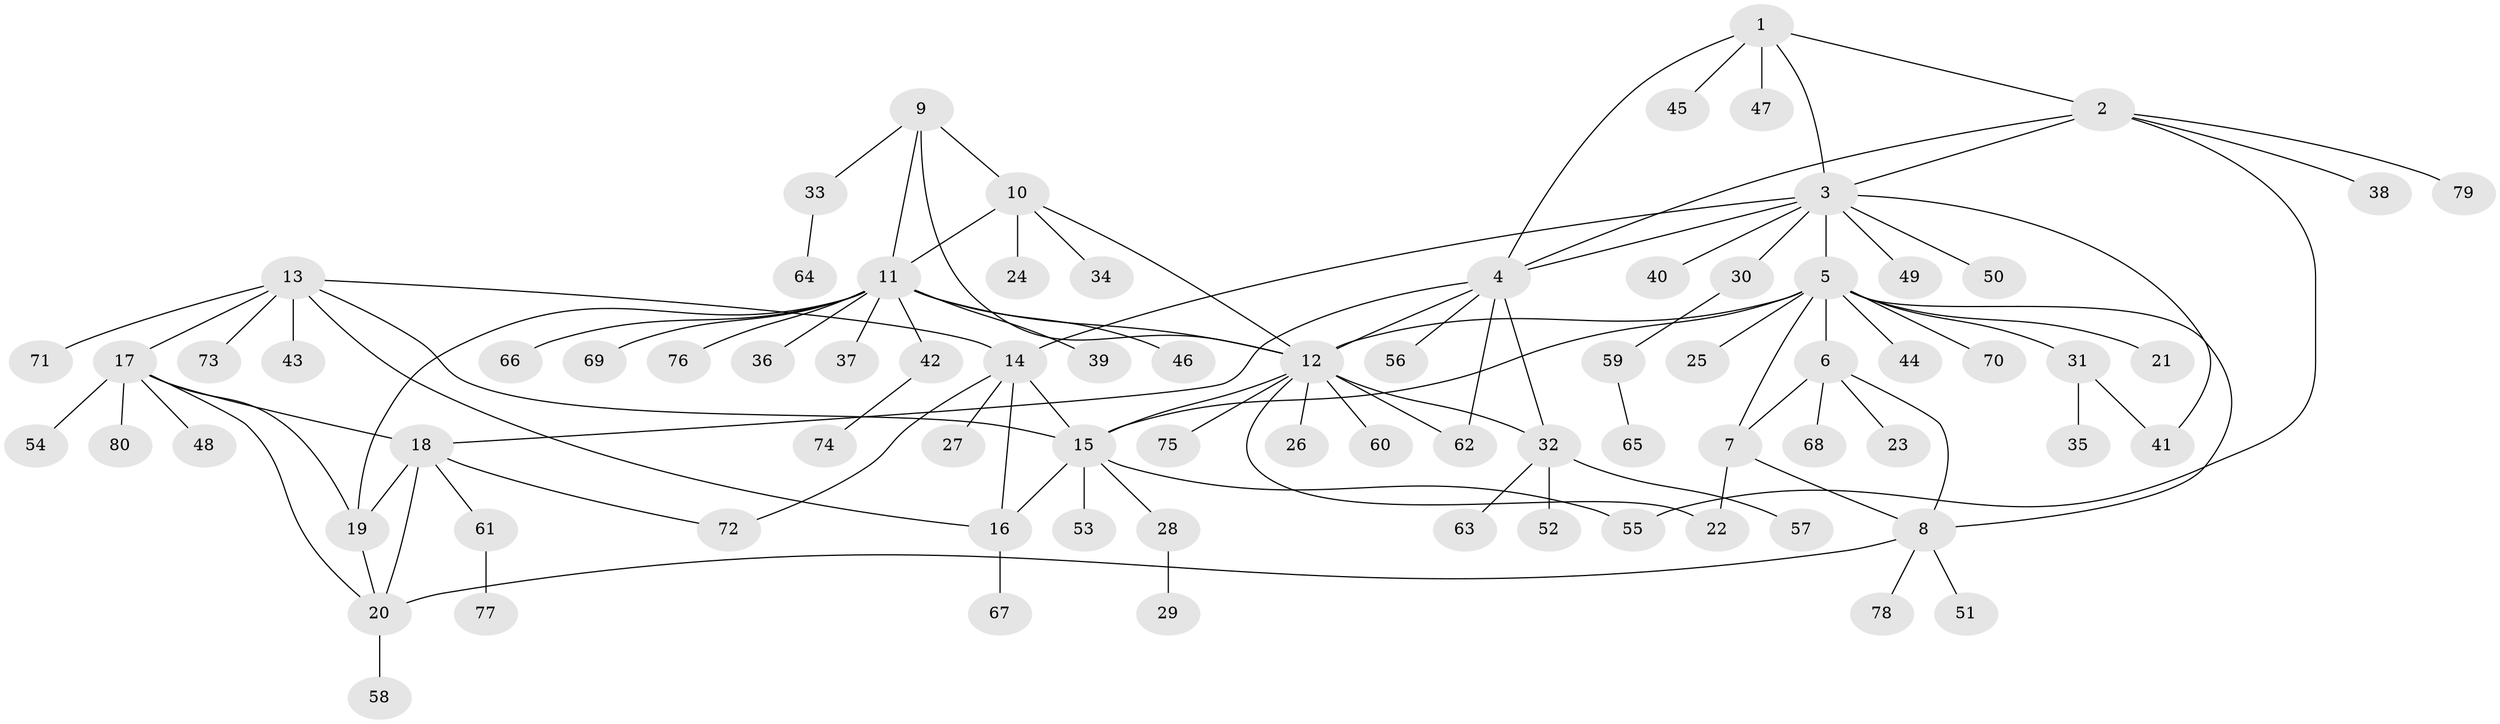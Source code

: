 // coarse degree distribution, {4: 0.016666666666666666, 5: 0.05, 10: 0.03333333333333333, 12: 0.03333333333333333, 3: 0.08333333333333333, 14: 0.016666666666666666, 6: 0.03333333333333333, 1: 0.6666666666666666, 2: 0.06666666666666667}
// Generated by graph-tools (version 1.1) at 2025/24/03/03/25 07:24:11]
// undirected, 80 vertices, 106 edges
graph export_dot {
graph [start="1"]
  node [color=gray90,style=filled];
  1;
  2;
  3;
  4;
  5;
  6;
  7;
  8;
  9;
  10;
  11;
  12;
  13;
  14;
  15;
  16;
  17;
  18;
  19;
  20;
  21;
  22;
  23;
  24;
  25;
  26;
  27;
  28;
  29;
  30;
  31;
  32;
  33;
  34;
  35;
  36;
  37;
  38;
  39;
  40;
  41;
  42;
  43;
  44;
  45;
  46;
  47;
  48;
  49;
  50;
  51;
  52;
  53;
  54;
  55;
  56;
  57;
  58;
  59;
  60;
  61;
  62;
  63;
  64;
  65;
  66;
  67;
  68;
  69;
  70;
  71;
  72;
  73;
  74;
  75;
  76;
  77;
  78;
  79;
  80;
  1 -- 2;
  1 -- 3;
  1 -- 4;
  1 -- 45;
  1 -- 47;
  2 -- 3;
  2 -- 4;
  2 -- 38;
  2 -- 55;
  2 -- 79;
  3 -- 4;
  3 -- 5;
  3 -- 14;
  3 -- 30;
  3 -- 40;
  3 -- 41;
  3 -- 49;
  3 -- 50;
  4 -- 12;
  4 -- 18;
  4 -- 32;
  4 -- 56;
  4 -- 62;
  5 -- 6;
  5 -- 7;
  5 -- 8;
  5 -- 12;
  5 -- 15;
  5 -- 21;
  5 -- 25;
  5 -- 31;
  5 -- 44;
  5 -- 70;
  6 -- 7;
  6 -- 8;
  6 -- 23;
  6 -- 68;
  7 -- 8;
  7 -- 22;
  8 -- 20;
  8 -- 51;
  8 -- 78;
  9 -- 10;
  9 -- 11;
  9 -- 12;
  9 -- 33;
  10 -- 11;
  10 -- 12;
  10 -- 24;
  10 -- 34;
  11 -- 12;
  11 -- 19;
  11 -- 36;
  11 -- 37;
  11 -- 39;
  11 -- 42;
  11 -- 46;
  11 -- 66;
  11 -- 69;
  11 -- 76;
  12 -- 15;
  12 -- 22;
  12 -- 26;
  12 -- 32;
  12 -- 60;
  12 -- 62;
  12 -- 75;
  13 -- 14;
  13 -- 15;
  13 -- 16;
  13 -- 17;
  13 -- 43;
  13 -- 71;
  13 -- 73;
  14 -- 15;
  14 -- 16;
  14 -- 27;
  14 -- 72;
  15 -- 16;
  15 -- 28;
  15 -- 53;
  15 -- 55;
  16 -- 67;
  17 -- 18;
  17 -- 19;
  17 -- 20;
  17 -- 48;
  17 -- 54;
  17 -- 80;
  18 -- 19;
  18 -- 20;
  18 -- 61;
  18 -- 72;
  19 -- 20;
  20 -- 58;
  28 -- 29;
  30 -- 59;
  31 -- 35;
  31 -- 41;
  32 -- 52;
  32 -- 57;
  32 -- 63;
  33 -- 64;
  42 -- 74;
  59 -- 65;
  61 -- 77;
}
